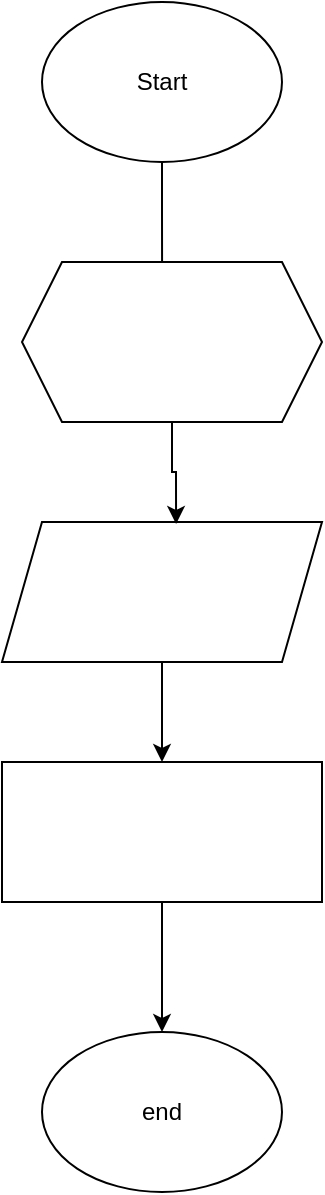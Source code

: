 <mxfile version="20.8.10" type="github">
  <diagram id="C5RBs43oDa-KdzZeNtuy" name="Page-1">
    <mxGraphModel dx="1381" dy="742" grid="1" gridSize="10" guides="1" tooltips="1" connect="1" arrows="1" fold="1" page="1" pageScale="1" pageWidth="827" pageHeight="1169" math="0" shadow="0">
      <root>
        <mxCell id="WIyWlLk6GJQsqaUBKTNV-0" />
        <mxCell id="WIyWlLk6GJQsqaUBKTNV-1" parent="WIyWlLk6GJQsqaUBKTNV-0" />
        <mxCell id="kDSyZx4VIkorgXdFGxUa-5" style="edgeStyle=orthogonalEdgeStyle;rounded=0;orthogonalLoop=1;jettySize=auto;html=1;entryX=0.467;entryY=0.111;entryDx=0;entryDy=0;entryPerimeter=0;" edge="1" parent="WIyWlLk6GJQsqaUBKTNV-1" source="kDSyZx4VIkorgXdFGxUa-0" target="kDSyZx4VIkorgXdFGxUa-3">
          <mxGeometry relative="1" as="geometry" />
        </mxCell>
        <mxCell id="kDSyZx4VIkorgXdFGxUa-0" value="Start" style="ellipse;whiteSpace=wrap;html=1;" vertex="1" parent="WIyWlLk6GJQsqaUBKTNV-1">
          <mxGeometry x="340" y="30" width="120" height="80" as="geometry" />
        </mxCell>
        <mxCell id="kDSyZx4VIkorgXdFGxUa-8" style="edgeStyle=orthogonalEdgeStyle;rounded=0;orthogonalLoop=1;jettySize=auto;html=1;entryX=0.5;entryY=0;entryDx=0;entryDy=0;" edge="1" parent="WIyWlLk6GJQsqaUBKTNV-1" source="kDSyZx4VIkorgXdFGxUa-1" target="kDSyZx4VIkorgXdFGxUa-2">
          <mxGeometry relative="1" as="geometry" />
        </mxCell>
        <mxCell id="kDSyZx4VIkorgXdFGxUa-1" value="" style="shape=parallelogram;perimeter=parallelogramPerimeter;whiteSpace=wrap;html=1;fixedSize=1;" vertex="1" parent="WIyWlLk6GJQsqaUBKTNV-1">
          <mxGeometry x="320" y="290" width="160" height="70" as="geometry" />
        </mxCell>
        <mxCell id="kDSyZx4VIkorgXdFGxUa-9" style="edgeStyle=orthogonalEdgeStyle;rounded=0;orthogonalLoop=1;jettySize=auto;html=1;entryX=0.5;entryY=0;entryDx=0;entryDy=0;" edge="1" parent="WIyWlLk6GJQsqaUBKTNV-1" source="kDSyZx4VIkorgXdFGxUa-2" target="kDSyZx4VIkorgXdFGxUa-4">
          <mxGeometry relative="1" as="geometry" />
        </mxCell>
        <mxCell id="kDSyZx4VIkorgXdFGxUa-2" value="" style="rounded=0;whiteSpace=wrap;html=1;" vertex="1" parent="WIyWlLk6GJQsqaUBKTNV-1">
          <mxGeometry x="320" y="410" width="160" height="70" as="geometry" />
        </mxCell>
        <mxCell id="kDSyZx4VIkorgXdFGxUa-7" style="edgeStyle=orthogonalEdgeStyle;rounded=0;orthogonalLoop=1;jettySize=auto;html=1;entryX=0.544;entryY=0.014;entryDx=0;entryDy=0;entryPerimeter=0;" edge="1" parent="WIyWlLk6GJQsqaUBKTNV-1" source="kDSyZx4VIkorgXdFGxUa-3" target="kDSyZx4VIkorgXdFGxUa-1">
          <mxGeometry relative="1" as="geometry" />
        </mxCell>
        <mxCell id="kDSyZx4VIkorgXdFGxUa-3" value="" style="shape=hexagon;perimeter=hexagonPerimeter2;whiteSpace=wrap;html=1;fixedSize=1;" vertex="1" parent="WIyWlLk6GJQsqaUBKTNV-1">
          <mxGeometry x="330" y="160" width="150" height="80" as="geometry" />
        </mxCell>
        <mxCell id="kDSyZx4VIkorgXdFGxUa-4" value="end" style="ellipse;whiteSpace=wrap;html=1;" vertex="1" parent="WIyWlLk6GJQsqaUBKTNV-1">
          <mxGeometry x="340" y="545" width="120" height="80" as="geometry" />
        </mxCell>
      </root>
    </mxGraphModel>
  </diagram>
</mxfile>

